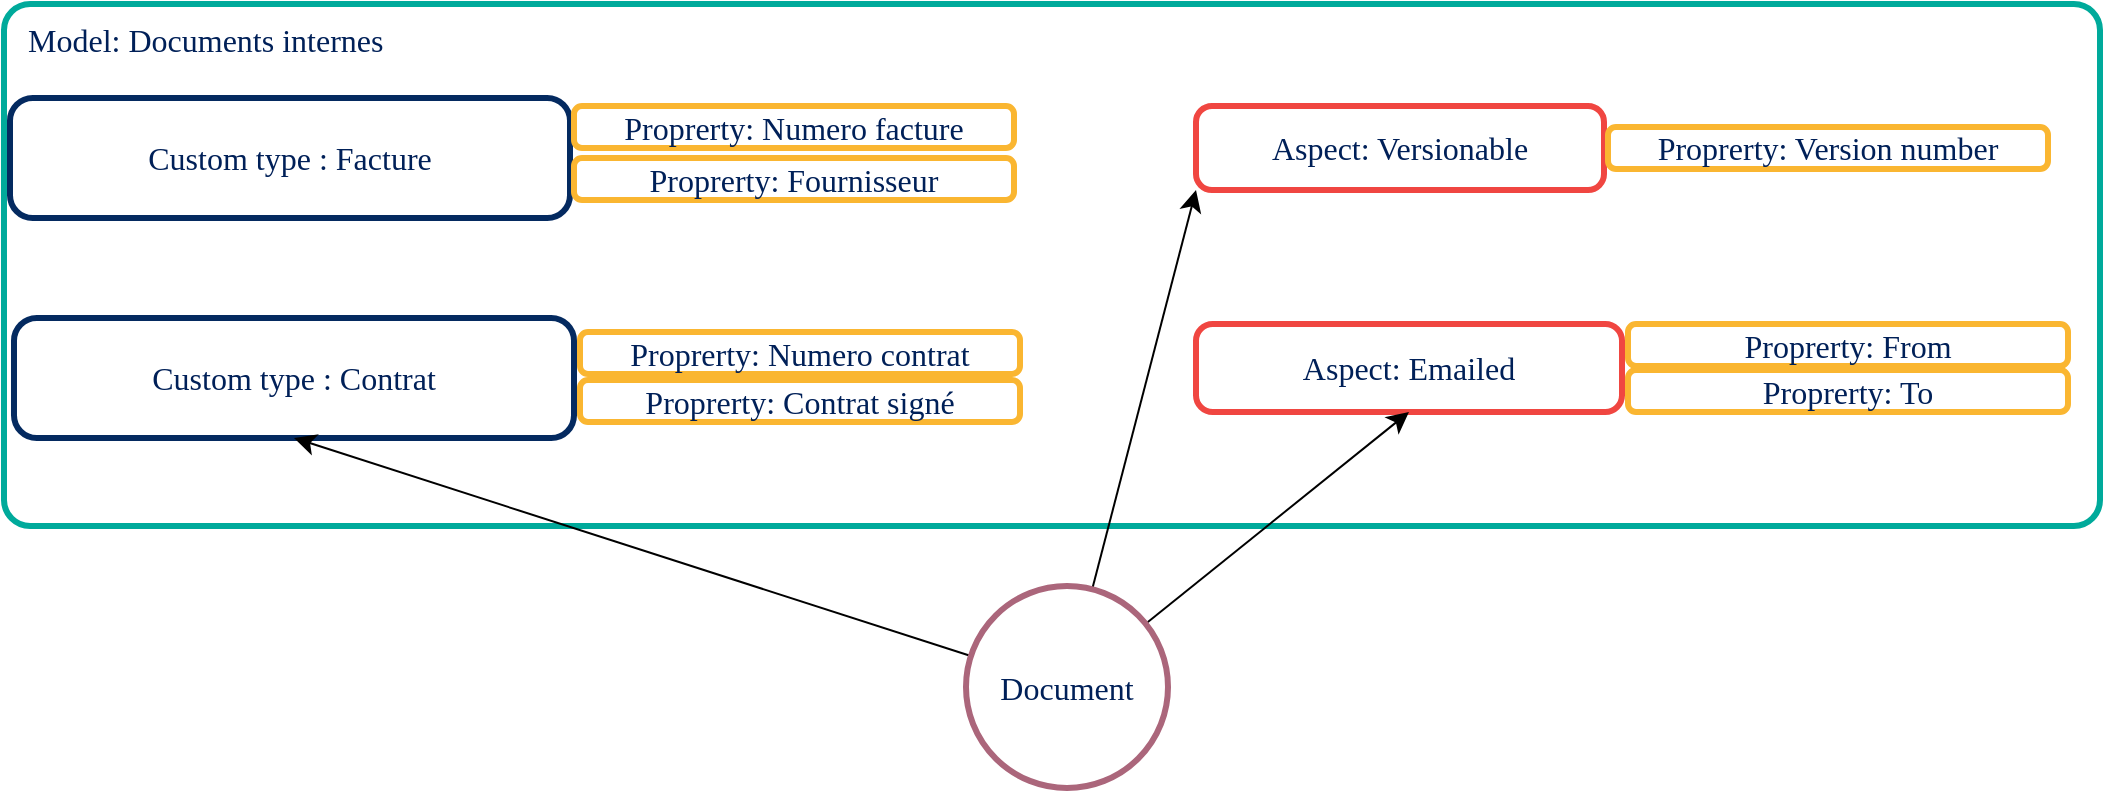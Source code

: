 <mxfile version="26.1.1">
  <diagram name="Page-1" id="lL4mRAmudEij022XY3C1">
    <mxGraphModel dx="1783" dy="1232" grid="0" gridSize="10" guides="1" tooltips="1" connect="1" arrows="1" fold="1" page="0" pageScale="1" pageWidth="827" pageHeight="1169" math="0" shadow="0">
      <root>
        <mxCell id="0" />
        <mxCell id="1" parent="0" />
        <mxCell id="Ew7g_TWH-UkbsDViZ6tO-30" value="Model: Documents internes" style="rounded=1;whiteSpace=wrap;html=1;strokeColor=#00AA9B;strokeWidth=3;arcSize=5;fontFamily=Poppins;fontSource=https%3A%2F%2Ffonts.googleapis.com%2Fcss%3Ffamily%3DPoppins;fontSize=16;fontColor=#002058;fontStyle=0;labelBackgroundColor=none;labelBorderColor=none;verticalAlign=top;align=left;spacingRight=0;spacingLeft=10;spacingTop=2;" vertex="1" parent="1">
          <mxGeometry x="-295" y="-236" width="1048" height="261" as="geometry" />
        </mxCell>
        <mxCell id="Ew7g_TWH-UkbsDViZ6tO-3" value="Custom type : Contrat" style="rounded=1;whiteSpace=wrap;html=1;strokeColor=#042a60;strokeWidth=3;arcSize=19;fontFamily=Poppins;fontSource=https%3A%2F%2Ffonts.googleapis.com%2Fcss%3Ffamily%3DPoppins;fontSize=16;fontColor=#002058;fontStyle=0;labelBackgroundColor=none;labelBorderColor=none;" vertex="1" parent="1">
          <mxGeometry x="-290" y="-79" width="280" height="60" as="geometry" />
        </mxCell>
        <mxCell id="Ew7g_TWH-UkbsDViZ6tO-4" value="&lt;div&gt;Aspect: Versionable&lt;/div&gt;" style="rounded=1;whiteSpace=wrap;html=1;strokeColor=#F04641;strokeWidth=3;arcSize=19;fontFamily=Poppins;fontSource=https%3A%2F%2Ffonts.googleapis.com%2Fcss%3Ffamily%3DPoppins;fontSize=16;fontColor=#002058;fontStyle=0;labelBackgroundColor=none;labelBorderColor=none;" vertex="1" parent="1">
          <mxGeometry x="301" y="-185" width="204" height="42" as="geometry" />
        </mxCell>
        <mxCell id="Ew7g_TWH-UkbsDViZ6tO-5" value="&lt;div&gt;Aspect: Emailed&lt;/div&gt;" style="rounded=1;whiteSpace=wrap;html=1;strokeColor=#F04641;strokeWidth=3;arcSize=19;fontFamily=Poppins;fontSource=https%3A%2F%2Ffonts.googleapis.com%2Fcss%3Ffamily%3DPoppins;fontSize=16;fontColor=#002058;fontStyle=0;labelBackgroundColor=none;labelBorderColor=none;" vertex="1" parent="1">
          <mxGeometry x="301" y="-76" width="213" height="44" as="geometry" />
        </mxCell>
        <mxCell id="Ew7g_TWH-UkbsDViZ6tO-11" value="Custom type : Facture" style="rounded=1;whiteSpace=wrap;html=1;strokeColor=#042a60;strokeWidth=3;arcSize=19;fontFamily=Poppins;fontSource=https%3A%2F%2Ffonts.googleapis.com%2Fcss%3Ffamily%3DPoppins;fontSize=16;fontColor=#002058;fontStyle=0;labelBackgroundColor=none;labelBorderColor=none;" vertex="1" parent="1">
          <mxGeometry x="-292" y="-189" width="280" height="60" as="geometry" />
        </mxCell>
        <mxCell id="Ew7g_TWH-UkbsDViZ6tO-32" style="edgeStyle=none;curved=1;rounded=0;orthogonalLoop=1;jettySize=auto;html=1;entryX=0.5;entryY=1;entryDx=0;entryDy=0;fontSize=12;startSize=8;endSize=8;" edge="1" parent="1" source="Ew7g_TWH-UkbsDViZ6tO-19" target="Ew7g_TWH-UkbsDViZ6tO-3">
          <mxGeometry relative="1" as="geometry" />
        </mxCell>
        <mxCell id="Ew7g_TWH-UkbsDViZ6tO-34" style="edgeStyle=none;curved=1;rounded=0;orthogonalLoop=1;jettySize=auto;html=1;entryX=0;entryY=1;entryDx=0;entryDy=0;fontSize=12;startSize=8;endSize=8;" edge="1" parent="1" source="Ew7g_TWH-UkbsDViZ6tO-19" target="Ew7g_TWH-UkbsDViZ6tO-4">
          <mxGeometry relative="1" as="geometry" />
        </mxCell>
        <mxCell id="Ew7g_TWH-UkbsDViZ6tO-35" style="edgeStyle=none;curved=1;rounded=0;orthogonalLoop=1;jettySize=auto;html=1;entryX=0.5;entryY=1;entryDx=0;entryDy=0;fontSize=12;startSize=8;endSize=8;" edge="1" parent="1" source="Ew7g_TWH-UkbsDViZ6tO-19" target="Ew7g_TWH-UkbsDViZ6tO-5">
          <mxGeometry relative="1" as="geometry" />
        </mxCell>
        <mxCell id="Ew7g_TWH-UkbsDViZ6tO-19" value="Document " style="ellipse;whiteSpace=wrap;html=1;aspect=fixed;fillColor=#FFFFFF;strokeColor=#AB667B;fontColor=#002058;fontFamily=Poppins;fontSource=https%3A%2F%2Ffonts.googleapis.com%2Fcss%3Ffamily%3DPoppins;fontSize=16;strokeWidth=3;fontStyle=0" vertex="1" parent="1">
          <mxGeometry x="186" y="55" width="101" height="101" as="geometry" />
        </mxCell>
        <mxCell id="Ew7g_TWH-UkbsDViZ6tO-20" value="Proprerty: Numero contrat" style="rounded=1;whiteSpace=wrap;html=1;strokeColor=#FAB631;strokeWidth=3;arcSize=19;fontFamily=Poppins;fontSource=https%3A%2F%2Ffonts.googleapis.com%2Fcss%3Ffamily%3DPoppins;fontSize=16;fontColor=#002058;fontStyle=0;labelBackgroundColor=none;labelBorderColor=none;" vertex="1" parent="1">
          <mxGeometry x="-7" y="-72" width="220" height="21" as="geometry" />
        </mxCell>
        <mxCell id="Ew7g_TWH-UkbsDViZ6tO-22" value="Proprerty: Contrat signé" style="rounded=1;whiteSpace=wrap;html=1;strokeColor=#FAB631;strokeWidth=3;arcSize=19;fontFamily=Poppins;fontSource=https%3A%2F%2Ffonts.googleapis.com%2Fcss%3Ffamily%3DPoppins;fontSize=16;fontColor=#002058;fontStyle=0;labelBackgroundColor=none;labelBorderColor=none;" vertex="1" parent="1">
          <mxGeometry x="-7" y="-48" width="220" height="21" as="geometry" />
        </mxCell>
        <mxCell id="Ew7g_TWH-UkbsDViZ6tO-23" value="Proprerty: Numero facture" style="rounded=1;whiteSpace=wrap;html=1;strokeColor=#FAB631;strokeWidth=3;arcSize=19;fontFamily=Poppins;fontSource=https%3A%2F%2Ffonts.googleapis.com%2Fcss%3Ffamily%3DPoppins;fontSize=16;fontColor=#002058;fontStyle=0;labelBackgroundColor=none;labelBorderColor=none;" vertex="1" parent="1">
          <mxGeometry x="-10" y="-185" width="220" height="21" as="geometry" />
        </mxCell>
        <mxCell id="Ew7g_TWH-UkbsDViZ6tO-25" value="Proprerty: Fournisseur" style="rounded=1;whiteSpace=wrap;html=1;strokeColor=#FAB631;strokeWidth=3;arcSize=19;fontFamily=Poppins;fontSource=https%3A%2F%2Ffonts.googleapis.com%2Fcss%3Ffamily%3DPoppins;fontSize=16;fontColor=#002058;fontStyle=0;labelBackgroundColor=none;labelBorderColor=none;" vertex="1" parent="1">
          <mxGeometry x="-10" y="-159" width="220" height="21" as="geometry" />
        </mxCell>
        <mxCell id="Ew7g_TWH-UkbsDViZ6tO-26" value="Proprerty: Version number" style="rounded=1;whiteSpace=wrap;html=1;strokeColor=#FAB631;strokeWidth=3;arcSize=19;fontFamily=Poppins;fontSource=https%3A%2F%2Ffonts.googleapis.com%2Fcss%3Ffamily%3DPoppins;fontSize=16;fontColor=#002058;fontStyle=0;labelBackgroundColor=none;labelBorderColor=none;" vertex="1" parent="1">
          <mxGeometry x="507" y="-174.5" width="220" height="21" as="geometry" />
        </mxCell>
        <mxCell id="Ew7g_TWH-UkbsDViZ6tO-27" value="Proprerty: To" style="rounded=1;whiteSpace=wrap;html=1;strokeColor=#FAB631;strokeWidth=3;arcSize=19;fontFamily=Poppins;fontSource=https%3A%2F%2Ffonts.googleapis.com%2Fcss%3Ffamily%3DPoppins;fontSize=16;fontColor=#002058;fontStyle=0;labelBackgroundColor=none;labelBorderColor=none;" vertex="1" parent="1">
          <mxGeometry x="517" y="-53" width="220" height="21" as="geometry" />
        </mxCell>
        <mxCell id="Ew7g_TWH-UkbsDViZ6tO-28" style="edgeStyle=none;curved=1;rounded=0;orthogonalLoop=1;jettySize=auto;html=1;exitX=0.5;exitY=1;exitDx=0;exitDy=0;fontSize=12;startSize=8;endSize=8;" edge="1" parent="1" source="Ew7g_TWH-UkbsDViZ6tO-27" target="Ew7g_TWH-UkbsDViZ6tO-27">
          <mxGeometry relative="1" as="geometry" />
        </mxCell>
        <mxCell id="Ew7g_TWH-UkbsDViZ6tO-29" value="Proprerty: From" style="rounded=1;whiteSpace=wrap;html=1;strokeColor=#FAB631;strokeWidth=3;arcSize=19;fontFamily=Poppins;fontSource=https%3A%2F%2Ffonts.googleapis.com%2Fcss%3Ffamily%3DPoppins;fontSize=16;fontColor=#002058;fontStyle=0;labelBackgroundColor=none;labelBorderColor=none;" vertex="1" parent="1">
          <mxGeometry x="517" y="-76" width="220" height="21" as="geometry" />
        </mxCell>
      </root>
    </mxGraphModel>
  </diagram>
</mxfile>
